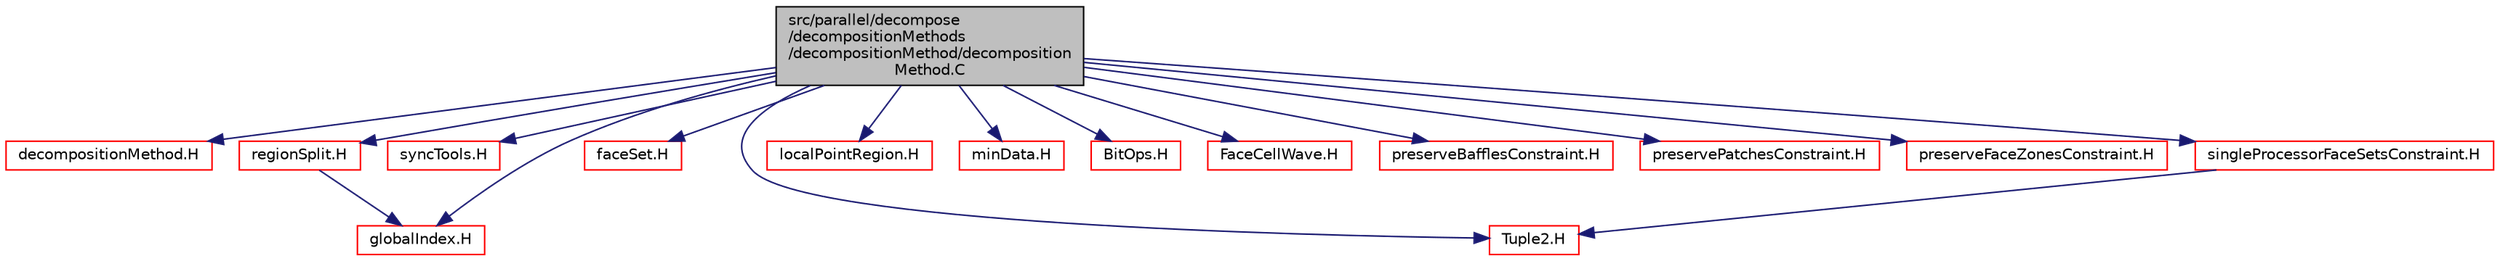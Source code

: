 digraph "src/parallel/decompose/decompositionMethods/decompositionMethod/decompositionMethod.C"
{
  bgcolor="transparent";
  edge [fontname="Helvetica",fontsize="10",labelfontname="Helvetica",labelfontsize="10"];
  node [fontname="Helvetica",fontsize="10",shape=record];
  Node1 [label="src/parallel/decompose\l/decompositionMethods\l/decompositionMethod/decomposition\lMethod.C",height=0.2,width=0.4,color="black", fillcolor="grey75", style="filled" fontcolor="black"];
  Node1 -> Node2 [color="midnightblue",fontsize="10",style="solid",fontname="Helvetica"];
  Node2 [label="decompositionMethod.H",height=0.2,width=0.4,color="red",URL="$decompositionMethod_8H.html"];
  Node1 -> Node3 [color="midnightblue",fontsize="10",style="solid",fontname="Helvetica"];
  Node3 [label="globalIndex.H",height=0.2,width=0.4,color="red",URL="$globalIndex_8H.html"];
  Node1 -> Node4 [color="midnightblue",fontsize="10",style="solid",fontname="Helvetica"];
  Node4 [label="syncTools.H",height=0.2,width=0.4,color="red",URL="$syncTools_8H.html"];
  Node1 -> Node5 [color="midnightblue",fontsize="10",style="solid",fontname="Helvetica"];
  Node5 [label="Tuple2.H",height=0.2,width=0.4,color="red",URL="$Tuple2_8H.html"];
  Node1 -> Node6 [color="midnightblue",fontsize="10",style="solid",fontname="Helvetica"];
  Node6 [label="faceSet.H",height=0.2,width=0.4,color="red",URL="$faceSet_8H.html"];
  Node1 -> Node7 [color="midnightblue",fontsize="10",style="solid",fontname="Helvetica"];
  Node7 [label="regionSplit.H",height=0.2,width=0.4,color="red",URL="$regionSplit_8H.html"];
  Node7 -> Node3 [color="midnightblue",fontsize="10",style="solid",fontname="Helvetica"];
  Node1 -> Node8 [color="midnightblue",fontsize="10",style="solid",fontname="Helvetica"];
  Node8 [label="localPointRegion.H",height=0.2,width=0.4,color="red",URL="$localPointRegion_8H.html"];
  Node1 -> Node9 [color="midnightblue",fontsize="10",style="solid",fontname="Helvetica"];
  Node9 [label="minData.H",height=0.2,width=0.4,color="red",URL="$minData_8H.html"];
  Node1 -> Node10 [color="midnightblue",fontsize="10",style="solid",fontname="Helvetica"];
  Node10 [label="BitOps.H",height=0.2,width=0.4,color="red",URL="$BitOps_8H.html"];
  Node1 -> Node11 [color="midnightblue",fontsize="10",style="solid",fontname="Helvetica"];
  Node11 [label="FaceCellWave.H",height=0.2,width=0.4,color="red",URL="$FaceCellWave_8H.html"];
  Node1 -> Node12 [color="midnightblue",fontsize="10",style="solid",fontname="Helvetica"];
  Node12 [label="preserveBafflesConstraint.H",height=0.2,width=0.4,color="red",URL="$preserveBafflesConstraint_8H.html"];
  Node1 -> Node13 [color="midnightblue",fontsize="10",style="solid",fontname="Helvetica"];
  Node13 [label="preservePatchesConstraint.H",height=0.2,width=0.4,color="red",URL="$preservePatchesConstraint_8H.html"];
  Node1 -> Node14 [color="midnightblue",fontsize="10",style="solid",fontname="Helvetica"];
  Node14 [label="preserveFaceZonesConstraint.H",height=0.2,width=0.4,color="red",URL="$preserveFaceZonesConstraint_8H.html"];
  Node1 -> Node15 [color="midnightblue",fontsize="10",style="solid",fontname="Helvetica"];
  Node15 [label="singleProcessorFaceSetsConstraint.H",height=0.2,width=0.4,color="red",URL="$singleProcessorFaceSetsConstraint_8H.html"];
  Node15 -> Node5 [color="midnightblue",fontsize="10",style="solid",fontname="Helvetica"];
}
